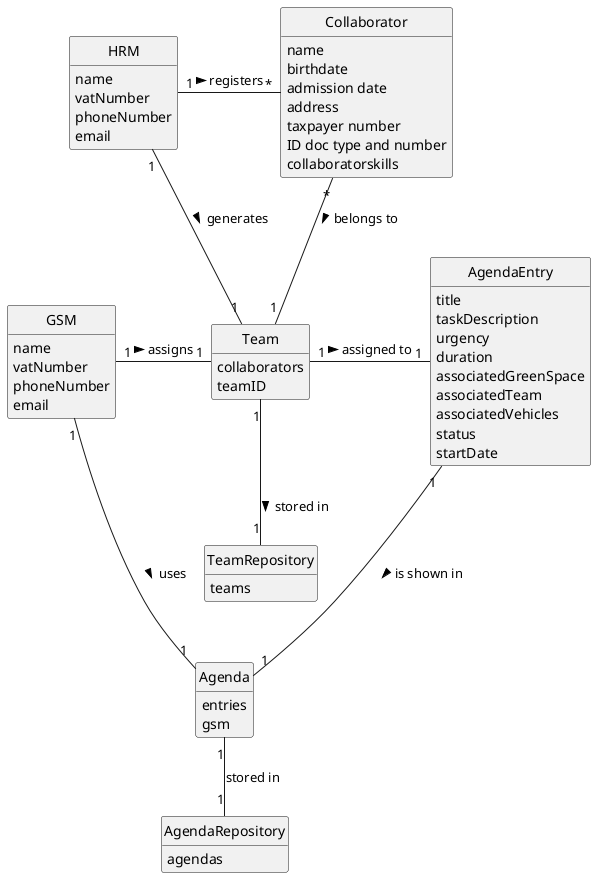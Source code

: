 @startuml
skinparam monochrome true
skinparam packageStyle rectangle
skinparam shadowing false

'left to right direction

skinparam classAttributeIconSize 0

hide circle
hide methods

'title Domain Model

'class Platform {
'  -description
'}

class GSM {
    name
    vatNumber
    phoneNumber
    email
}

class HRM {
    name
    vatNumber
    phoneNumber
    email
}

class Team {
    collaborators
    teamID
}

class AgendaEntry {
     title
     taskDescription
     urgency
     duration
     associatedGreenSpace
     associatedTeam
     associatedVehicles
     status
     startDate
}

class Agenda {
    entries
    gsm
}

class Collaborator {
    name
    birthdate
    admission date
    address
    contact info (mobile and email)
    taxpayer number
    ID doc type and number
    collaboratorskills
}

class AgendaRepository {
    agendas
}

class TeamRepository {
    teams
}
'class User {
'    name
'    email
'    password
'}

HRM "1" -- "1" Team: generates >
GSM "1" - "1" Team: assigns >
Team "1" - "1" AgendaEntry: assigned to >
Team "1" -- "1" TeamRepository: stored in >
GSM "1" --- "1" Agenda: uses >
AgendaEntry "1" --- "1" Agenda: is shown in >
Agenda "1" -- "1" AgendaRepository: stored in
Collaborator "*" -- "1" Team: belongs to >
HRM "1" - "*" Collaborator: registers >

@enduml